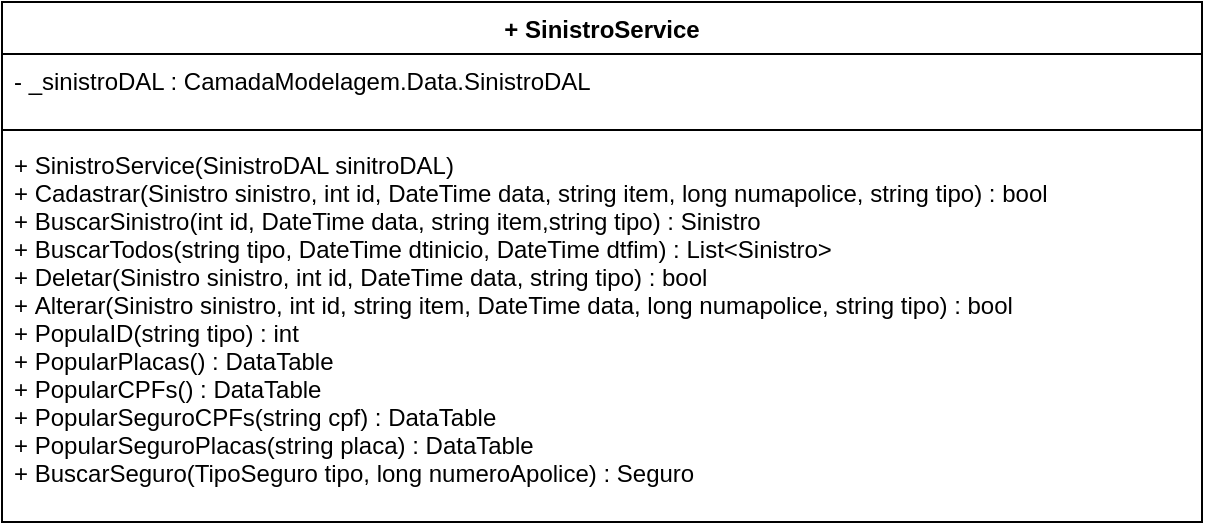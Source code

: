 <mxfile version="12.2.4" type="device" pages="1"><diagram id="-L9IpRQf3EQlU6v8rdQ8" name="Page-1"><mxGraphModel dx="984" dy="349" grid="1" gridSize="10" guides="1" tooltips="1" connect="1" arrows="1" fold="1" page="1" pageScale="1" pageWidth="1169" pageHeight="827" math="0" shadow="0"><root><mxCell id="0"/><mxCell id="1" parent="0"/><mxCell id="MYMX8F3CuHnzxPZbWVWI-5" value="+ SinistroService" style="swimlane;fontStyle=1;align=center;verticalAlign=top;childLayout=stackLayout;horizontal=1;startSize=26;horizontalStack=0;resizeParent=1;resizeParentMax=0;resizeLast=0;collapsible=1;marginBottom=0;" parent="1" vertex="1"><mxGeometry x="10" y="70" width="600" height="260" as="geometry"/></mxCell><mxCell id="MYMX8F3CuHnzxPZbWVWI-6" value="- _sinistroDAL : CamadaModelagem.Data.SinistroDAL&#10;" style="text;strokeColor=none;fillColor=none;align=left;verticalAlign=top;spacingLeft=4;spacingRight=4;overflow=hidden;rotatable=0;points=[[0,0.5],[1,0.5]];portConstraint=eastwest;" parent="MYMX8F3CuHnzxPZbWVWI-5" vertex="1"><mxGeometry y="26" width="600" height="34" as="geometry"/></mxCell><mxCell id="MYMX8F3CuHnzxPZbWVWI-7" value="" style="line;strokeWidth=1;fillColor=none;align=left;verticalAlign=middle;spacingTop=-1;spacingLeft=3;spacingRight=3;rotatable=0;labelPosition=right;points=[];portConstraint=eastwest;" parent="MYMX8F3CuHnzxPZbWVWI-5" vertex="1"><mxGeometry y="60" width="600" height="8" as="geometry"/></mxCell><mxCell id="MYMX8F3CuHnzxPZbWVWI-8" value="+ SinistroService(SinistroDAL sinitroDAL)&#10;+ Cadastrar(Sinistro sinistro, int id, DateTime data, string item, long numapolice, string tipo) : bool&#10;+ BuscarSinistro(int id, DateTime data, string item,string tipo) : Sinistro&#10;+ BuscarTodos(string tipo, DateTime dtinicio, DateTime dtfim) : List&lt;Sinistro&gt;&#10;+ Deletar(Sinistro sinistro, int id, DateTime data, string tipo) : bool&#10;+ Alterar(Sinistro sinistro, int id, string item, DateTime data, long numapolice, string tipo) : bool&#10;+ PopulaID(string tipo) : int&#10;+ PopularPlacas() : DataTable&#10;+ PopularCPFs() : DataTable&#10;+ PopularSeguroCPFs(string cpf) : DataTable&#10;+ PopularSeguroPlacas(string placa) : DataTable&#10;+ BuscarSeguro(TipoSeguro tipo, long numeroApolice) : Seguro&#10;&#10; " style="text;strokeColor=none;fillColor=none;align=left;verticalAlign=top;spacingLeft=4;spacingRight=4;overflow=hidden;rotatable=0;points=[[0,0.5],[1,0.5]];portConstraint=eastwest;" parent="MYMX8F3CuHnzxPZbWVWI-5" vertex="1"><mxGeometry y="68" width="600" height="192" as="geometry"/></mxCell></root></mxGraphModel></diagram></mxfile>